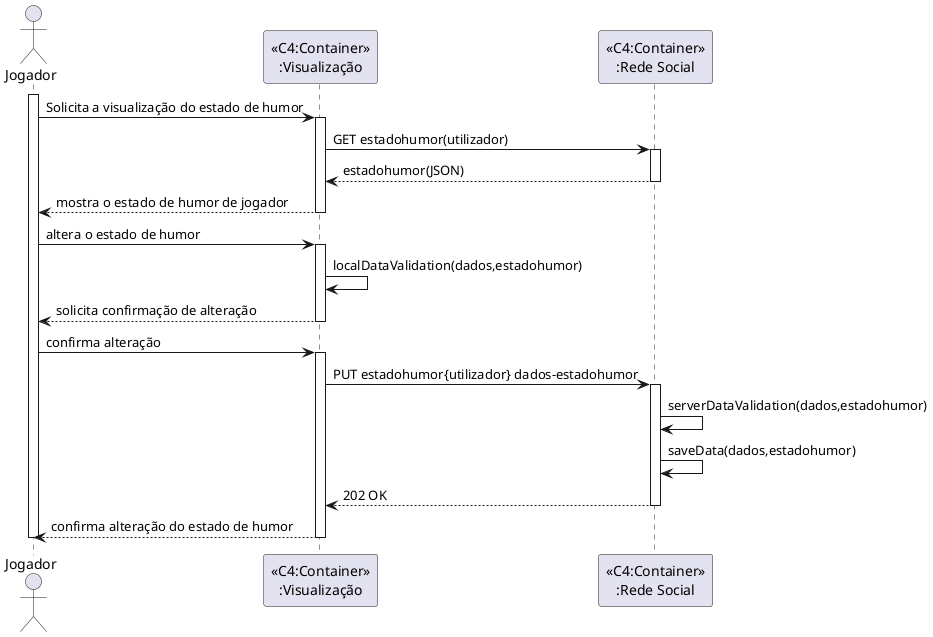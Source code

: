 @startuml

actor "Jogador" as jog

participant "<<C4:Container>>\n:Visualização" as c4
participant "<<C4:Container>>\n:Rede Social" as rs

activate jog

jog -> c4: Solicita a visualização do estado de humor

activate c4

c4->rs: GET estadohumor(utilizador)
activate rs
rs-->c4: estadohumor(JSON)
deactivate rs

c4 --> jog: mostra o estado de humor de jogador
deactivate c4

jog -> c4 : altera o estado de humor
activate c4

c4->c4:localDataValidation(dados,estadohumor)

c4 --> jog : solicita confirmação de alteração
deactivate c4

jog -> c4 : confirma alteração
activate c4

c4->rs: PUT estadohumor{utilizador} dados-estadohumor
activate rs
rs->rs:serverDataValidation(dados,estadohumor)
rs->rs: saveData(dados,estadohumor)

rs-->c4: 202 OK
deactivate rs

c4 --> jog : confirma alteração do estado de humor
deactivate c4

deactivate jog

@enduml
